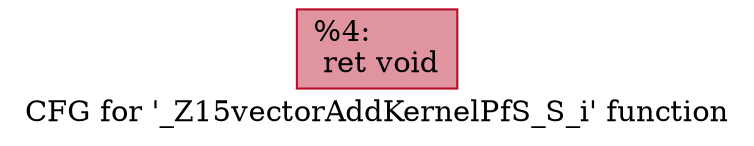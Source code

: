 digraph "CFG for '_Z15vectorAddKernelPfS_S_i' function" {
	label="CFG for '_Z15vectorAddKernelPfS_S_i' function";

	Node0x455f9a0 [shape=record,color="#b70d28ff", style=filled, fillcolor="#b70d2870",label="{%4:\l  ret void\l}"];
}
